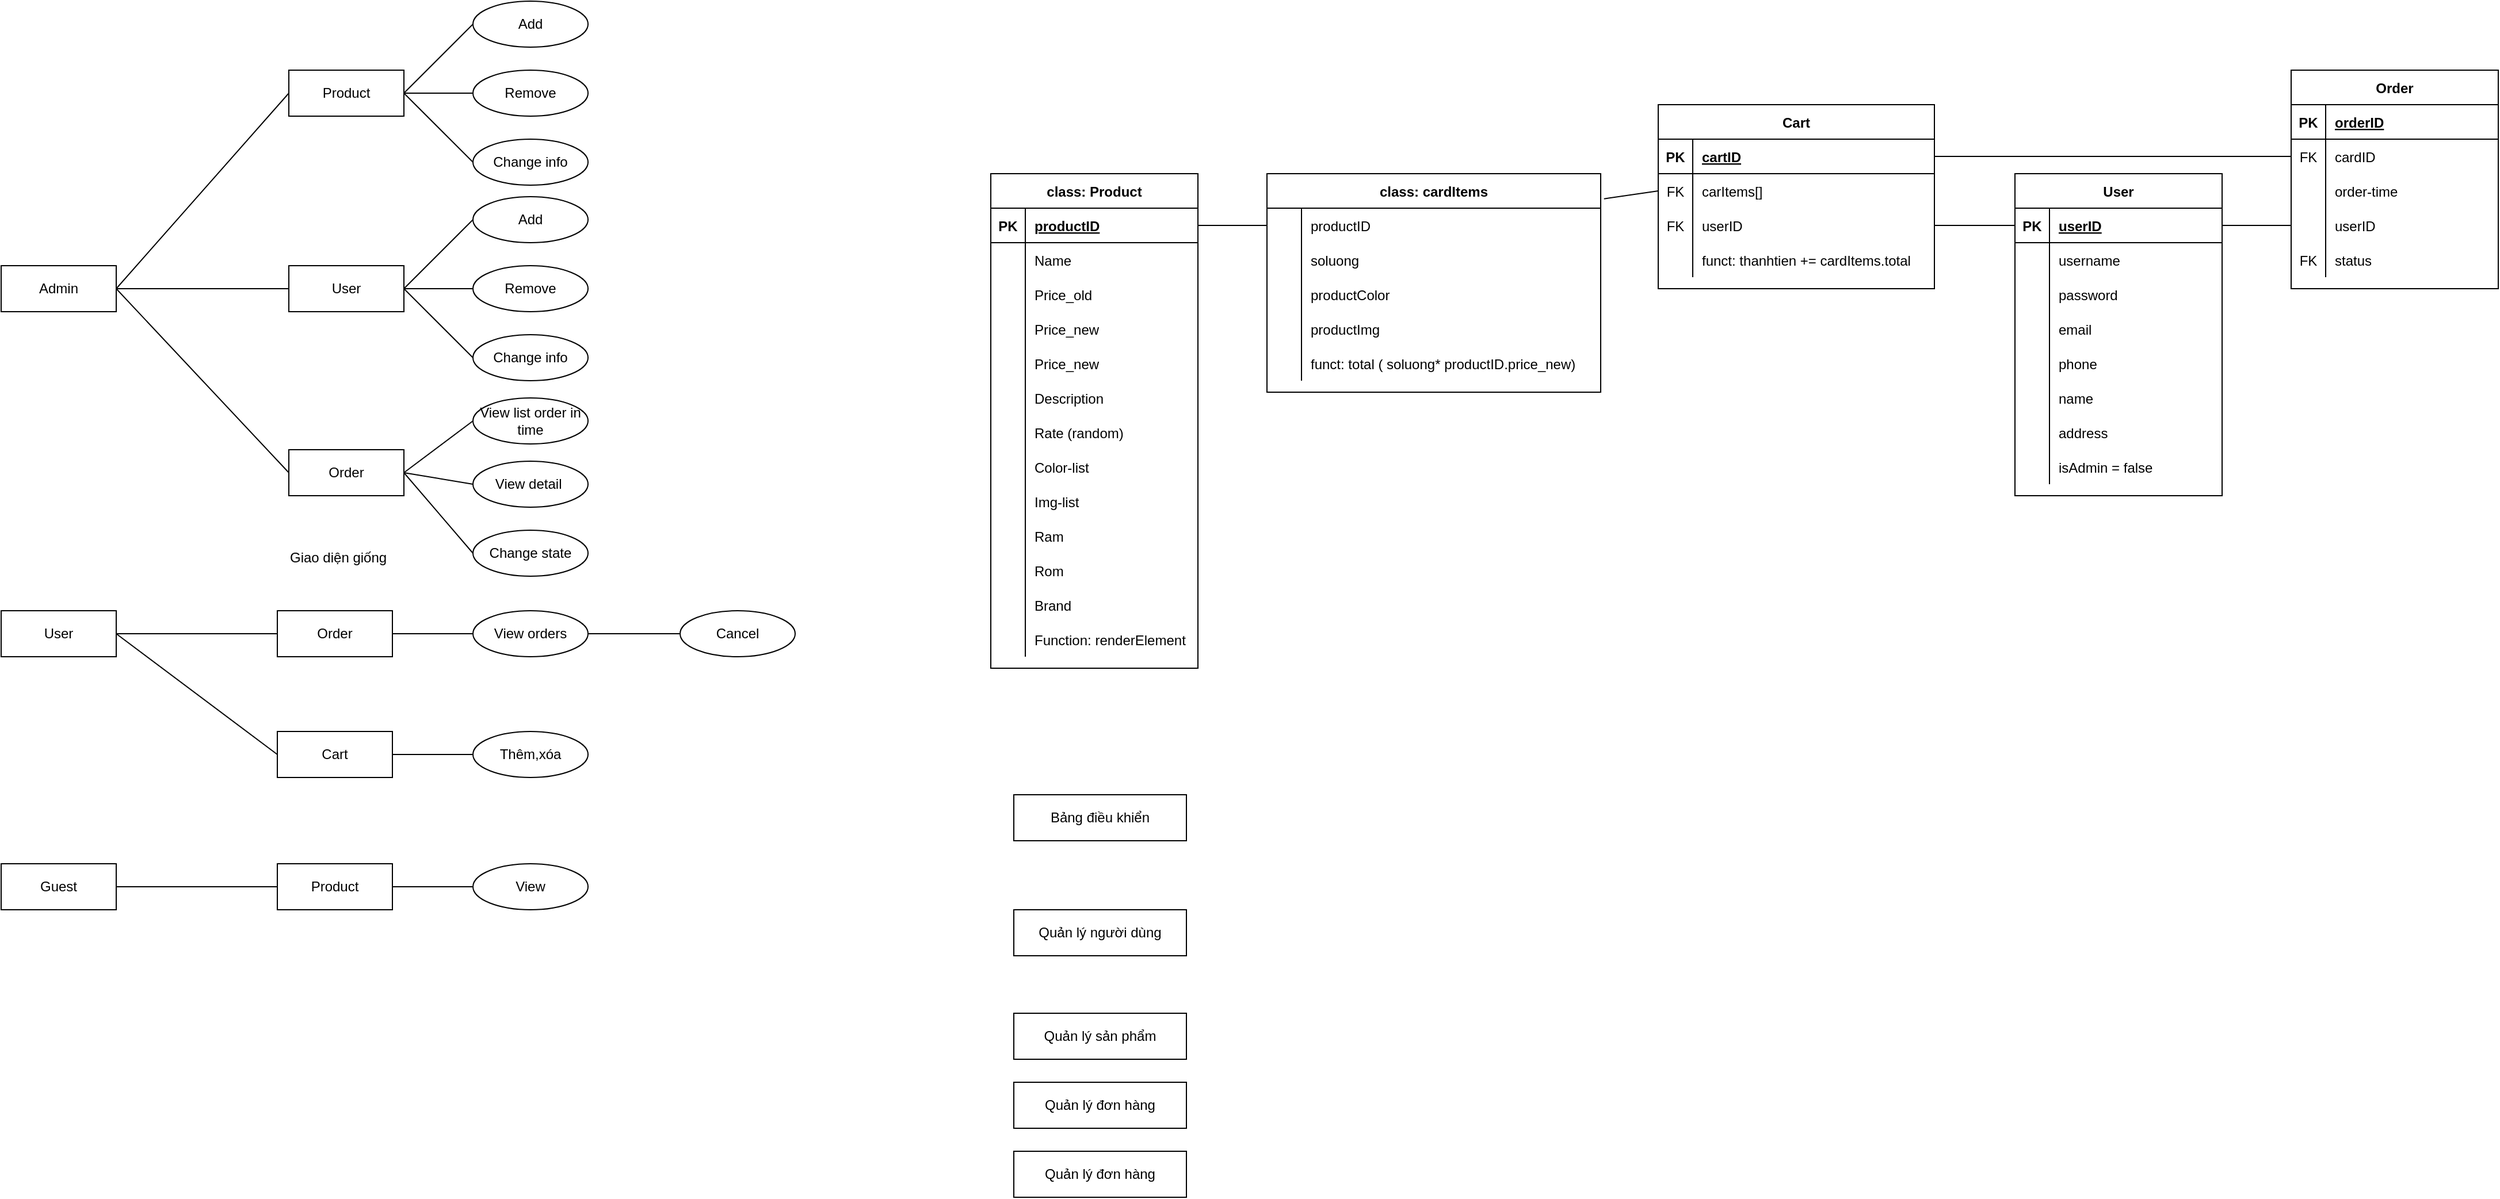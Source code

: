 <mxfile version="15.5.8" type="github">
  <diagram id="n1kUgxTIlJQ_8telvyq_" name="Page-1">
    <mxGraphModel dx="2875" dy="1813" grid="1" gridSize="10" guides="1" tooltips="1" connect="1" arrows="1" fold="1" page="1" pageScale="1" pageWidth="827" pageHeight="1169" math="0" shadow="0">
      <root>
        <mxCell id="0" />
        <mxCell id="1" parent="0" />
        <mxCell id="hXMp7VwLe7GArSzoQnPH-9" value="class: Product" style="shape=table;startSize=30;container=1;collapsible=1;childLayout=tableLayout;fixedRows=1;rowLines=0;fontStyle=1;align=center;resizeLast=1;" parent="1" vertex="1">
          <mxGeometry x="-330" y="100" width="180" height="430" as="geometry" />
        </mxCell>
        <mxCell id="hXMp7VwLe7GArSzoQnPH-10" value="" style="shape=partialRectangle;collapsible=0;dropTarget=0;pointerEvents=0;fillColor=none;top=0;left=0;bottom=1;right=0;points=[[0,0.5],[1,0.5]];portConstraint=eastwest;" parent="hXMp7VwLe7GArSzoQnPH-9" vertex="1">
          <mxGeometry y="30" width="180" height="30" as="geometry" />
        </mxCell>
        <mxCell id="hXMp7VwLe7GArSzoQnPH-11" value="PK" style="shape=partialRectangle;connectable=0;fillColor=none;top=0;left=0;bottom=0;right=0;fontStyle=1;overflow=hidden;" parent="hXMp7VwLe7GArSzoQnPH-10" vertex="1">
          <mxGeometry width="30" height="30" as="geometry">
            <mxRectangle width="30" height="30" as="alternateBounds" />
          </mxGeometry>
        </mxCell>
        <mxCell id="hXMp7VwLe7GArSzoQnPH-12" value="productID" style="shape=partialRectangle;connectable=0;fillColor=none;top=0;left=0;bottom=0;right=0;align=left;spacingLeft=6;fontStyle=5;overflow=hidden;" parent="hXMp7VwLe7GArSzoQnPH-10" vertex="1">
          <mxGeometry x="30" width="150" height="30" as="geometry">
            <mxRectangle width="150" height="30" as="alternateBounds" />
          </mxGeometry>
        </mxCell>
        <mxCell id="hXMp7VwLe7GArSzoQnPH-13" value="" style="shape=partialRectangle;collapsible=0;dropTarget=0;pointerEvents=0;fillColor=none;top=0;left=0;bottom=0;right=0;points=[[0,0.5],[1,0.5]];portConstraint=eastwest;" parent="hXMp7VwLe7GArSzoQnPH-9" vertex="1">
          <mxGeometry y="60" width="180" height="30" as="geometry" />
        </mxCell>
        <mxCell id="hXMp7VwLe7GArSzoQnPH-14" value="" style="shape=partialRectangle;connectable=0;fillColor=none;top=0;left=0;bottom=0;right=0;editable=1;overflow=hidden;" parent="hXMp7VwLe7GArSzoQnPH-13" vertex="1">
          <mxGeometry width="30" height="30" as="geometry">
            <mxRectangle width="30" height="30" as="alternateBounds" />
          </mxGeometry>
        </mxCell>
        <mxCell id="hXMp7VwLe7GArSzoQnPH-15" value="Name" style="shape=partialRectangle;connectable=0;fillColor=none;top=0;left=0;bottom=0;right=0;align=left;spacingLeft=6;overflow=hidden;" parent="hXMp7VwLe7GArSzoQnPH-13" vertex="1">
          <mxGeometry x="30" width="150" height="30" as="geometry">
            <mxRectangle width="150" height="30" as="alternateBounds" />
          </mxGeometry>
        </mxCell>
        <mxCell id="hXMp7VwLe7GArSzoQnPH-16" value="" style="shape=partialRectangle;collapsible=0;dropTarget=0;pointerEvents=0;fillColor=none;top=0;left=0;bottom=0;right=0;points=[[0,0.5],[1,0.5]];portConstraint=eastwest;" parent="hXMp7VwLe7GArSzoQnPH-9" vertex="1">
          <mxGeometry y="90" width="180" height="30" as="geometry" />
        </mxCell>
        <mxCell id="hXMp7VwLe7GArSzoQnPH-17" value="" style="shape=partialRectangle;connectable=0;fillColor=none;top=0;left=0;bottom=0;right=0;editable=1;overflow=hidden;" parent="hXMp7VwLe7GArSzoQnPH-16" vertex="1">
          <mxGeometry width="30" height="30" as="geometry">
            <mxRectangle width="30" height="30" as="alternateBounds" />
          </mxGeometry>
        </mxCell>
        <mxCell id="hXMp7VwLe7GArSzoQnPH-18" value="Price_old" style="shape=partialRectangle;connectable=0;fillColor=none;top=0;left=0;bottom=0;right=0;align=left;spacingLeft=6;overflow=hidden;" parent="hXMp7VwLe7GArSzoQnPH-16" vertex="1">
          <mxGeometry x="30" width="150" height="30" as="geometry">
            <mxRectangle width="150" height="30" as="alternateBounds" />
          </mxGeometry>
        </mxCell>
        <mxCell id="BIBtov6t-iBjJoRV8F8Q-4" value="" style="shape=partialRectangle;collapsible=0;dropTarget=0;pointerEvents=0;fillColor=none;top=0;left=0;bottom=0;right=0;points=[[0,0.5],[1,0.5]];portConstraint=eastwest;" parent="hXMp7VwLe7GArSzoQnPH-9" vertex="1">
          <mxGeometry y="120" width="180" height="30" as="geometry" />
        </mxCell>
        <mxCell id="BIBtov6t-iBjJoRV8F8Q-5" value="" style="shape=partialRectangle;connectable=0;fillColor=none;top=0;left=0;bottom=0;right=0;editable=1;overflow=hidden;" parent="BIBtov6t-iBjJoRV8F8Q-4" vertex="1">
          <mxGeometry width="30" height="30" as="geometry">
            <mxRectangle width="30" height="30" as="alternateBounds" />
          </mxGeometry>
        </mxCell>
        <mxCell id="BIBtov6t-iBjJoRV8F8Q-6" value="Price_new" style="shape=partialRectangle;connectable=0;fillColor=none;top=0;left=0;bottom=0;right=0;align=left;spacingLeft=6;overflow=hidden;" parent="BIBtov6t-iBjJoRV8F8Q-4" vertex="1">
          <mxGeometry x="30" width="150" height="30" as="geometry">
            <mxRectangle width="150" height="30" as="alternateBounds" />
          </mxGeometry>
        </mxCell>
        <mxCell id="hXMp7VwLe7GArSzoQnPH-19" value="" style="shape=partialRectangle;collapsible=0;dropTarget=0;pointerEvents=0;fillColor=none;top=0;left=0;bottom=0;right=0;points=[[0,0.5],[1,0.5]];portConstraint=eastwest;" parent="hXMp7VwLe7GArSzoQnPH-9" vertex="1">
          <mxGeometry y="150" width="180" height="30" as="geometry" />
        </mxCell>
        <mxCell id="hXMp7VwLe7GArSzoQnPH-20" value="" style="shape=partialRectangle;connectable=0;fillColor=none;top=0;left=0;bottom=0;right=0;editable=1;overflow=hidden;" parent="hXMp7VwLe7GArSzoQnPH-19" vertex="1">
          <mxGeometry width="30" height="30" as="geometry">
            <mxRectangle width="30" height="30" as="alternateBounds" />
          </mxGeometry>
        </mxCell>
        <mxCell id="hXMp7VwLe7GArSzoQnPH-21" value="Price_new" style="shape=partialRectangle;connectable=0;fillColor=none;top=0;left=0;bottom=0;right=0;align=left;spacingLeft=6;overflow=hidden;" parent="hXMp7VwLe7GArSzoQnPH-19" vertex="1">
          <mxGeometry x="30" width="150" height="30" as="geometry">
            <mxRectangle width="150" height="30" as="alternateBounds" />
          </mxGeometry>
        </mxCell>
        <mxCell id="hXMp7VwLe7GArSzoQnPH-22" value="" style="shape=partialRectangle;collapsible=0;dropTarget=0;pointerEvents=0;fillColor=none;top=0;left=0;bottom=0;right=0;points=[[0,0.5],[1,0.5]];portConstraint=eastwest;" parent="hXMp7VwLe7GArSzoQnPH-9" vertex="1">
          <mxGeometry y="180" width="180" height="30" as="geometry" />
        </mxCell>
        <mxCell id="hXMp7VwLe7GArSzoQnPH-23" value="" style="shape=partialRectangle;connectable=0;fillColor=none;top=0;left=0;bottom=0;right=0;editable=1;overflow=hidden;" parent="hXMp7VwLe7GArSzoQnPH-22" vertex="1">
          <mxGeometry width="30" height="30" as="geometry">
            <mxRectangle width="30" height="30" as="alternateBounds" />
          </mxGeometry>
        </mxCell>
        <mxCell id="hXMp7VwLe7GArSzoQnPH-24" value="Description" style="shape=partialRectangle;connectable=0;fillColor=none;top=0;left=0;bottom=0;right=0;align=left;spacingLeft=6;overflow=hidden;" parent="hXMp7VwLe7GArSzoQnPH-22" vertex="1">
          <mxGeometry x="30" width="150" height="30" as="geometry">
            <mxRectangle width="150" height="30" as="alternateBounds" />
          </mxGeometry>
        </mxCell>
        <mxCell id="hXMp7VwLe7GArSzoQnPH-25" value="" style="shape=partialRectangle;collapsible=0;dropTarget=0;pointerEvents=0;fillColor=none;top=0;left=0;bottom=0;right=0;points=[[0,0.5],[1,0.5]];portConstraint=eastwest;" parent="hXMp7VwLe7GArSzoQnPH-9" vertex="1">
          <mxGeometry y="210" width="180" height="30" as="geometry" />
        </mxCell>
        <mxCell id="hXMp7VwLe7GArSzoQnPH-26" value="" style="shape=partialRectangle;connectable=0;fillColor=none;top=0;left=0;bottom=0;right=0;editable=1;overflow=hidden;" parent="hXMp7VwLe7GArSzoQnPH-25" vertex="1">
          <mxGeometry width="30" height="30" as="geometry">
            <mxRectangle width="30" height="30" as="alternateBounds" />
          </mxGeometry>
        </mxCell>
        <mxCell id="hXMp7VwLe7GArSzoQnPH-27" value="Rate (random)" style="shape=partialRectangle;connectable=0;fillColor=none;top=0;left=0;bottom=0;right=0;align=left;spacingLeft=6;overflow=hidden;" parent="hXMp7VwLe7GArSzoQnPH-25" vertex="1">
          <mxGeometry x="30" width="150" height="30" as="geometry">
            <mxRectangle width="150" height="30" as="alternateBounds" />
          </mxGeometry>
        </mxCell>
        <mxCell id="hXMp7VwLe7GArSzoQnPH-28" value="" style="shape=partialRectangle;collapsible=0;dropTarget=0;pointerEvents=0;fillColor=none;top=0;left=0;bottom=0;right=0;points=[[0,0.5],[1,0.5]];portConstraint=eastwest;" parent="hXMp7VwLe7GArSzoQnPH-9" vertex="1">
          <mxGeometry y="240" width="180" height="30" as="geometry" />
        </mxCell>
        <mxCell id="hXMp7VwLe7GArSzoQnPH-29" value="" style="shape=partialRectangle;connectable=0;fillColor=none;top=0;left=0;bottom=0;right=0;editable=1;overflow=hidden;" parent="hXMp7VwLe7GArSzoQnPH-28" vertex="1">
          <mxGeometry width="30" height="30" as="geometry">
            <mxRectangle width="30" height="30" as="alternateBounds" />
          </mxGeometry>
        </mxCell>
        <mxCell id="hXMp7VwLe7GArSzoQnPH-30" value="Color-list" style="shape=partialRectangle;connectable=0;fillColor=none;top=0;left=0;bottom=0;right=0;align=left;spacingLeft=6;overflow=hidden;" parent="hXMp7VwLe7GArSzoQnPH-28" vertex="1">
          <mxGeometry x="30" width="150" height="30" as="geometry">
            <mxRectangle width="150" height="30" as="alternateBounds" />
          </mxGeometry>
        </mxCell>
        <mxCell id="hXMp7VwLe7GArSzoQnPH-31" value="" style="shape=partialRectangle;collapsible=0;dropTarget=0;pointerEvents=0;fillColor=none;top=0;left=0;bottom=0;right=0;points=[[0,0.5],[1,0.5]];portConstraint=eastwest;" parent="hXMp7VwLe7GArSzoQnPH-9" vertex="1">
          <mxGeometry y="270" width="180" height="30" as="geometry" />
        </mxCell>
        <mxCell id="hXMp7VwLe7GArSzoQnPH-32" value="" style="shape=partialRectangle;connectable=0;fillColor=none;top=0;left=0;bottom=0;right=0;editable=1;overflow=hidden;" parent="hXMp7VwLe7GArSzoQnPH-31" vertex="1">
          <mxGeometry width="30" height="30" as="geometry">
            <mxRectangle width="30" height="30" as="alternateBounds" />
          </mxGeometry>
        </mxCell>
        <mxCell id="hXMp7VwLe7GArSzoQnPH-33" value="Img-list" style="shape=partialRectangle;connectable=0;fillColor=none;top=0;left=0;bottom=0;right=0;align=left;spacingLeft=6;overflow=hidden;" parent="hXMp7VwLe7GArSzoQnPH-31" vertex="1">
          <mxGeometry x="30" width="150" height="30" as="geometry">
            <mxRectangle width="150" height="30" as="alternateBounds" />
          </mxGeometry>
        </mxCell>
        <mxCell id="hXMp7VwLe7GArSzoQnPH-40" value="" style="shape=partialRectangle;collapsible=0;dropTarget=0;pointerEvents=0;fillColor=none;top=0;left=0;bottom=0;right=0;points=[[0,0.5],[1,0.5]];portConstraint=eastwest;" parent="hXMp7VwLe7GArSzoQnPH-9" vertex="1">
          <mxGeometry y="300" width="180" height="30" as="geometry" />
        </mxCell>
        <mxCell id="hXMp7VwLe7GArSzoQnPH-41" value="" style="shape=partialRectangle;connectable=0;fillColor=none;top=0;left=0;bottom=0;right=0;editable=1;overflow=hidden;" parent="hXMp7VwLe7GArSzoQnPH-40" vertex="1">
          <mxGeometry width="30" height="30" as="geometry">
            <mxRectangle width="30" height="30" as="alternateBounds" />
          </mxGeometry>
        </mxCell>
        <mxCell id="hXMp7VwLe7GArSzoQnPH-42" value="Ram" style="shape=partialRectangle;connectable=0;fillColor=none;top=0;left=0;bottom=0;right=0;align=left;spacingLeft=6;overflow=hidden;" parent="hXMp7VwLe7GArSzoQnPH-40" vertex="1">
          <mxGeometry x="30" width="150" height="30" as="geometry">
            <mxRectangle width="150" height="30" as="alternateBounds" />
          </mxGeometry>
        </mxCell>
        <mxCell id="hXMp7VwLe7GArSzoQnPH-43" value="" style="shape=partialRectangle;collapsible=0;dropTarget=0;pointerEvents=0;fillColor=none;top=0;left=0;bottom=0;right=0;points=[[0,0.5],[1,0.5]];portConstraint=eastwest;" parent="hXMp7VwLe7GArSzoQnPH-9" vertex="1">
          <mxGeometry y="330" width="180" height="30" as="geometry" />
        </mxCell>
        <mxCell id="hXMp7VwLe7GArSzoQnPH-44" value="" style="shape=partialRectangle;connectable=0;fillColor=none;top=0;left=0;bottom=0;right=0;editable=1;overflow=hidden;" parent="hXMp7VwLe7GArSzoQnPH-43" vertex="1">
          <mxGeometry width="30" height="30" as="geometry">
            <mxRectangle width="30" height="30" as="alternateBounds" />
          </mxGeometry>
        </mxCell>
        <mxCell id="hXMp7VwLe7GArSzoQnPH-45" value="Rom" style="shape=partialRectangle;connectable=0;fillColor=none;top=0;left=0;bottom=0;right=0;align=left;spacingLeft=6;overflow=hidden;" parent="hXMp7VwLe7GArSzoQnPH-43" vertex="1">
          <mxGeometry x="30" width="150" height="30" as="geometry">
            <mxRectangle width="150" height="30" as="alternateBounds" />
          </mxGeometry>
        </mxCell>
        <mxCell id="hXMp7VwLe7GArSzoQnPH-46" value="" style="shape=partialRectangle;collapsible=0;dropTarget=0;pointerEvents=0;fillColor=none;top=0;left=0;bottom=0;right=0;points=[[0,0.5],[1,0.5]];portConstraint=eastwest;" parent="hXMp7VwLe7GArSzoQnPH-9" vertex="1">
          <mxGeometry y="360" width="180" height="30" as="geometry" />
        </mxCell>
        <mxCell id="hXMp7VwLe7GArSzoQnPH-47" value="" style="shape=partialRectangle;connectable=0;fillColor=none;top=0;left=0;bottom=0;right=0;editable=1;overflow=hidden;" parent="hXMp7VwLe7GArSzoQnPH-46" vertex="1">
          <mxGeometry width="30" height="30" as="geometry">
            <mxRectangle width="30" height="30" as="alternateBounds" />
          </mxGeometry>
        </mxCell>
        <mxCell id="hXMp7VwLe7GArSzoQnPH-48" value="Brand" style="shape=partialRectangle;connectable=0;fillColor=none;top=0;left=0;bottom=0;right=0;align=left;spacingLeft=6;overflow=hidden;" parent="hXMp7VwLe7GArSzoQnPH-46" vertex="1">
          <mxGeometry x="30" width="150" height="30" as="geometry">
            <mxRectangle width="150" height="30" as="alternateBounds" />
          </mxGeometry>
        </mxCell>
        <mxCell id="BIBtov6t-iBjJoRV8F8Q-1" value="" style="shape=partialRectangle;collapsible=0;dropTarget=0;pointerEvents=0;fillColor=none;top=0;left=0;bottom=0;right=0;points=[[0,0.5],[1,0.5]];portConstraint=eastwest;" parent="hXMp7VwLe7GArSzoQnPH-9" vertex="1">
          <mxGeometry y="390" width="180" height="30" as="geometry" />
        </mxCell>
        <mxCell id="BIBtov6t-iBjJoRV8F8Q-2" value="" style="shape=partialRectangle;connectable=0;fillColor=none;top=0;left=0;bottom=0;right=0;editable=1;overflow=hidden;" parent="BIBtov6t-iBjJoRV8F8Q-1" vertex="1">
          <mxGeometry width="30" height="30" as="geometry">
            <mxRectangle width="30" height="30" as="alternateBounds" />
          </mxGeometry>
        </mxCell>
        <mxCell id="BIBtov6t-iBjJoRV8F8Q-3" value="Function: renderElement" style="shape=partialRectangle;connectable=0;fillColor=none;top=0;left=0;bottom=0;right=0;align=left;spacingLeft=6;overflow=hidden;" parent="BIBtov6t-iBjJoRV8F8Q-1" vertex="1">
          <mxGeometry x="30" width="150" height="30" as="geometry">
            <mxRectangle width="150" height="30" as="alternateBounds" />
          </mxGeometry>
        </mxCell>
        <mxCell id="hXMp7VwLe7GArSzoQnPH-66" value="Cart" style="shape=table;startSize=30;container=1;collapsible=1;childLayout=tableLayout;fixedRows=1;rowLines=0;fontStyle=1;align=center;resizeLast=1;" parent="1" vertex="1">
          <mxGeometry x="250" y="40" width="240" height="160" as="geometry" />
        </mxCell>
        <mxCell id="hXMp7VwLe7GArSzoQnPH-67" value="" style="shape=partialRectangle;collapsible=0;dropTarget=0;pointerEvents=0;fillColor=none;top=0;left=0;bottom=1;right=0;points=[[0,0.5],[1,0.5]];portConstraint=eastwest;" parent="hXMp7VwLe7GArSzoQnPH-66" vertex="1">
          <mxGeometry y="30" width="240" height="30" as="geometry" />
        </mxCell>
        <mxCell id="hXMp7VwLe7GArSzoQnPH-68" value="PK" style="shape=partialRectangle;connectable=0;fillColor=none;top=0;left=0;bottom=0;right=0;fontStyle=1;overflow=hidden;" parent="hXMp7VwLe7GArSzoQnPH-67" vertex="1">
          <mxGeometry width="30" height="30" as="geometry">
            <mxRectangle width="30" height="30" as="alternateBounds" />
          </mxGeometry>
        </mxCell>
        <mxCell id="hXMp7VwLe7GArSzoQnPH-69" value="cartID" style="shape=partialRectangle;connectable=0;fillColor=none;top=0;left=0;bottom=0;right=0;align=left;spacingLeft=6;fontStyle=5;overflow=hidden;" parent="hXMp7VwLe7GArSzoQnPH-67" vertex="1">
          <mxGeometry x="30" width="210" height="30" as="geometry">
            <mxRectangle width="210" height="30" as="alternateBounds" />
          </mxGeometry>
        </mxCell>
        <mxCell id="hXMp7VwLe7GArSzoQnPH-70" value="" style="shape=partialRectangle;collapsible=0;dropTarget=0;pointerEvents=0;fillColor=none;top=0;left=0;bottom=0;right=0;points=[[0,0.5],[1,0.5]];portConstraint=eastwest;" parent="hXMp7VwLe7GArSzoQnPH-66" vertex="1">
          <mxGeometry y="60" width="240" height="30" as="geometry" />
        </mxCell>
        <mxCell id="hXMp7VwLe7GArSzoQnPH-71" value="FK" style="shape=partialRectangle;connectable=0;fillColor=none;top=0;left=0;bottom=0;right=0;editable=1;overflow=hidden;" parent="hXMp7VwLe7GArSzoQnPH-70" vertex="1">
          <mxGeometry width="30" height="30" as="geometry">
            <mxRectangle width="30" height="30" as="alternateBounds" />
          </mxGeometry>
        </mxCell>
        <mxCell id="hXMp7VwLe7GArSzoQnPH-72" value="carItems[]" style="shape=partialRectangle;connectable=0;fillColor=none;top=0;left=0;bottom=0;right=0;align=left;spacingLeft=6;overflow=hidden;" parent="hXMp7VwLe7GArSzoQnPH-70" vertex="1">
          <mxGeometry x="30" width="210" height="30" as="geometry">
            <mxRectangle width="210" height="30" as="alternateBounds" />
          </mxGeometry>
        </mxCell>
        <mxCell id="hXMp7VwLe7GArSzoQnPH-99" value="" style="shape=partialRectangle;collapsible=0;dropTarget=0;pointerEvents=0;fillColor=none;top=0;left=0;bottom=0;right=0;points=[[0,0.5],[1,0.5]];portConstraint=eastwest;" parent="hXMp7VwLe7GArSzoQnPH-66" vertex="1">
          <mxGeometry y="90" width="240" height="30" as="geometry" />
        </mxCell>
        <mxCell id="hXMp7VwLe7GArSzoQnPH-100" value="FK" style="shape=partialRectangle;connectable=0;fillColor=none;top=0;left=0;bottom=0;right=0;editable=1;overflow=hidden;" parent="hXMp7VwLe7GArSzoQnPH-99" vertex="1">
          <mxGeometry width="30" height="30" as="geometry">
            <mxRectangle width="30" height="30" as="alternateBounds" />
          </mxGeometry>
        </mxCell>
        <mxCell id="hXMp7VwLe7GArSzoQnPH-101" value="userID" style="shape=partialRectangle;connectable=0;fillColor=none;top=0;left=0;bottom=0;right=0;align=left;spacingLeft=6;overflow=hidden;" parent="hXMp7VwLe7GArSzoQnPH-99" vertex="1">
          <mxGeometry x="30" width="210" height="30" as="geometry">
            <mxRectangle width="210" height="30" as="alternateBounds" />
          </mxGeometry>
        </mxCell>
        <mxCell id="hXMp7VwLe7GArSzoQnPH-151" value="" style="shape=partialRectangle;collapsible=0;dropTarget=0;pointerEvents=0;fillColor=none;top=0;left=0;bottom=0;right=0;points=[[0,0.5],[1,0.5]];portConstraint=eastwest;" parent="hXMp7VwLe7GArSzoQnPH-66" vertex="1">
          <mxGeometry y="120" width="240" height="30" as="geometry" />
        </mxCell>
        <mxCell id="hXMp7VwLe7GArSzoQnPH-152" value="" style="shape=partialRectangle;connectable=0;fillColor=none;top=0;left=0;bottom=0;right=0;editable=1;overflow=hidden;" parent="hXMp7VwLe7GArSzoQnPH-151" vertex="1">
          <mxGeometry width="30" height="30" as="geometry">
            <mxRectangle width="30" height="30" as="alternateBounds" />
          </mxGeometry>
        </mxCell>
        <mxCell id="hXMp7VwLe7GArSzoQnPH-153" value="funct: thanhtien += cardItems.total" style="shape=partialRectangle;connectable=0;fillColor=none;top=0;left=0;bottom=0;right=0;align=left;spacingLeft=6;overflow=hidden;" parent="hXMp7VwLe7GArSzoQnPH-151" vertex="1">
          <mxGeometry x="30" width="210" height="30" as="geometry">
            <mxRectangle width="210" height="30" as="alternateBounds" />
          </mxGeometry>
        </mxCell>
        <mxCell id="hXMp7VwLe7GArSzoQnPH-86" value="User" style="shape=table;startSize=30;container=1;collapsible=1;childLayout=tableLayout;fixedRows=1;rowLines=0;fontStyle=1;align=center;resizeLast=1;" parent="1" vertex="1">
          <mxGeometry x="560" y="100" width="180" height="280" as="geometry" />
        </mxCell>
        <mxCell id="hXMp7VwLe7GArSzoQnPH-87" value="" style="shape=partialRectangle;collapsible=0;dropTarget=0;pointerEvents=0;fillColor=none;top=0;left=0;bottom=1;right=0;points=[[0,0.5],[1,0.5]];portConstraint=eastwest;" parent="hXMp7VwLe7GArSzoQnPH-86" vertex="1">
          <mxGeometry y="30" width="180" height="30" as="geometry" />
        </mxCell>
        <mxCell id="hXMp7VwLe7GArSzoQnPH-88" value="PK" style="shape=partialRectangle;connectable=0;fillColor=none;top=0;left=0;bottom=0;right=0;fontStyle=1;overflow=hidden;" parent="hXMp7VwLe7GArSzoQnPH-87" vertex="1">
          <mxGeometry width="30" height="30" as="geometry">
            <mxRectangle width="30" height="30" as="alternateBounds" />
          </mxGeometry>
        </mxCell>
        <mxCell id="hXMp7VwLe7GArSzoQnPH-89" value="userID" style="shape=partialRectangle;connectable=0;fillColor=none;top=0;left=0;bottom=0;right=0;align=left;spacingLeft=6;fontStyle=5;overflow=hidden;" parent="hXMp7VwLe7GArSzoQnPH-87" vertex="1">
          <mxGeometry x="30" width="150" height="30" as="geometry">
            <mxRectangle width="150" height="30" as="alternateBounds" />
          </mxGeometry>
        </mxCell>
        <mxCell id="hXMp7VwLe7GArSzoQnPH-90" value="" style="shape=partialRectangle;collapsible=0;dropTarget=0;pointerEvents=0;fillColor=none;top=0;left=0;bottom=0;right=0;points=[[0,0.5],[1,0.5]];portConstraint=eastwest;" parent="hXMp7VwLe7GArSzoQnPH-86" vertex="1">
          <mxGeometry y="60" width="180" height="30" as="geometry" />
        </mxCell>
        <mxCell id="hXMp7VwLe7GArSzoQnPH-91" value="" style="shape=partialRectangle;connectable=0;fillColor=none;top=0;left=0;bottom=0;right=0;editable=1;overflow=hidden;" parent="hXMp7VwLe7GArSzoQnPH-90" vertex="1">
          <mxGeometry width="30" height="30" as="geometry">
            <mxRectangle width="30" height="30" as="alternateBounds" />
          </mxGeometry>
        </mxCell>
        <mxCell id="hXMp7VwLe7GArSzoQnPH-92" value="username" style="shape=partialRectangle;connectable=0;fillColor=none;top=0;left=0;bottom=0;right=0;align=left;spacingLeft=6;overflow=hidden;" parent="hXMp7VwLe7GArSzoQnPH-90" vertex="1">
          <mxGeometry x="30" width="150" height="30" as="geometry">
            <mxRectangle width="150" height="30" as="alternateBounds" />
          </mxGeometry>
        </mxCell>
        <mxCell id="hXMp7VwLe7GArSzoQnPH-93" value="" style="shape=partialRectangle;collapsible=0;dropTarget=0;pointerEvents=0;fillColor=none;top=0;left=0;bottom=0;right=0;points=[[0,0.5],[1,0.5]];portConstraint=eastwest;" parent="hXMp7VwLe7GArSzoQnPH-86" vertex="1">
          <mxGeometry y="90" width="180" height="30" as="geometry" />
        </mxCell>
        <mxCell id="hXMp7VwLe7GArSzoQnPH-94" value="" style="shape=partialRectangle;connectable=0;fillColor=none;top=0;left=0;bottom=0;right=0;editable=1;overflow=hidden;" parent="hXMp7VwLe7GArSzoQnPH-93" vertex="1">
          <mxGeometry width="30" height="30" as="geometry">
            <mxRectangle width="30" height="30" as="alternateBounds" />
          </mxGeometry>
        </mxCell>
        <mxCell id="hXMp7VwLe7GArSzoQnPH-95" value="password" style="shape=partialRectangle;connectable=0;fillColor=none;top=0;left=0;bottom=0;right=0;align=left;spacingLeft=6;overflow=hidden;" parent="hXMp7VwLe7GArSzoQnPH-93" vertex="1">
          <mxGeometry x="30" width="150" height="30" as="geometry">
            <mxRectangle width="150" height="30" as="alternateBounds" />
          </mxGeometry>
        </mxCell>
        <mxCell id="hXMp7VwLe7GArSzoQnPH-96" value="" style="shape=partialRectangle;collapsible=0;dropTarget=0;pointerEvents=0;fillColor=none;top=0;left=0;bottom=0;right=0;points=[[0,0.5],[1,0.5]];portConstraint=eastwest;" parent="hXMp7VwLe7GArSzoQnPH-86" vertex="1">
          <mxGeometry y="120" width="180" height="30" as="geometry" />
        </mxCell>
        <mxCell id="hXMp7VwLe7GArSzoQnPH-97" value="" style="shape=partialRectangle;connectable=0;fillColor=none;top=0;left=0;bottom=0;right=0;editable=1;overflow=hidden;" parent="hXMp7VwLe7GArSzoQnPH-96" vertex="1">
          <mxGeometry width="30" height="30" as="geometry">
            <mxRectangle width="30" height="30" as="alternateBounds" />
          </mxGeometry>
        </mxCell>
        <mxCell id="hXMp7VwLe7GArSzoQnPH-98" value="email" style="shape=partialRectangle;connectable=0;fillColor=none;top=0;left=0;bottom=0;right=0;align=left;spacingLeft=6;overflow=hidden;" parent="hXMp7VwLe7GArSzoQnPH-96" vertex="1">
          <mxGeometry x="30" width="150" height="30" as="geometry">
            <mxRectangle width="150" height="30" as="alternateBounds" />
          </mxGeometry>
        </mxCell>
        <mxCell id="hXMp7VwLe7GArSzoQnPH-102" value="" style="shape=partialRectangle;collapsible=0;dropTarget=0;pointerEvents=0;fillColor=none;top=0;left=0;bottom=0;right=0;points=[[0,0.5],[1,0.5]];portConstraint=eastwest;" parent="hXMp7VwLe7GArSzoQnPH-86" vertex="1">
          <mxGeometry y="150" width="180" height="30" as="geometry" />
        </mxCell>
        <mxCell id="hXMp7VwLe7GArSzoQnPH-103" value="" style="shape=partialRectangle;connectable=0;fillColor=none;top=0;left=0;bottom=0;right=0;editable=1;overflow=hidden;" parent="hXMp7VwLe7GArSzoQnPH-102" vertex="1">
          <mxGeometry width="30" height="30" as="geometry">
            <mxRectangle width="30" height="30" as="alternateBounds" />
          </mxGeometry>
        </mxCell>
        <mxCell id="hXMp7VwLe7GArSzoQnPH-104" value="phone" style="shape=partialRectangle;connectable=0;fillColor=none;top=0;left=0;bottom=0;right=0;align=left;spacingLeft=6;overflow=hidden;" parent="hXMp7VwLe7GArSzoQnPH-102" vertex="1">
          <mxGeometry x="30" width="150" height="30" as="geometry">
            <mxRectangle width="150" height="30" as="alternateBounds" />
          </mxGeometry>
        </mxCell>
        <mxCell id="hXMp7VwLe7GArSzoQnPH-105" value="" style="shape=partialRectangle;collapsible=0;dropTarget=0;pointerEvents=0;fillColor=none;top=0;left=0;bottom=0;right=0;points=[[0,0.5],[1,0.5]];portConstraint=eastwest;" parent="hXMp7VwLe7GArSzoQnPH-86" vertex="1">
          <mxGeometry y="180" width="180" height="30" as="geometry" />
        </mxCell>
        <mxCell id="hXMp7VwLe7GArSzoQnPH-106" value="" style="shape=partialRectangle;connectable=0;fillColor=none;top=0;left=0;bottom=0;right=0;editable=1;overflow=hidden;" parent="hXMp7VwLe7GArSzoQnPH-105" vertex="1">
          <mxGeometry width="30" height="30" as="geometry">
            <mxRectangle width="30" height="30" as="alternateBounds" />
          </mxGeometry>
        </mxCell>
        <mxCell id="hXMp7VwLe7GArSzoQnPH-107" value="name" style="shape=partialRectangle;connectable=0;fillColor=none;top=0;left=0;bottom=0;right=0;align=left;spacingLeft=6;overflow=hidden;" parent="hXMp7VwLe7GArSzoQnPH-105" vertex="1">
          <mxGeometry x="30" width="150" height="30" as="geometry">
            <mxRectangle width="150" height="30" as="alternateBounds" />
          </mxGeometry>
        </mxCell>
        <mxCell id="hXMp7VwLe7GArSzoQnPH-108" value="" style="shape=partialRectangle;collapsible=0;dropTarget=0;pointerEvents=0;fillColor=none;top=0;left=0;bottom=0;right=0;points=[[0,0.5],[1,0.5]];portConstraint=eastwest;" parent="hXMp7VwLe7GArSzoQnPH-86" vertex="1">
          <mxGeometry y="210" width="180" height="30" as="geometry" />
        </mxCell>
        <mxCell id="hXMp7VwLe7GArSzoQnPH-109" value="" style="shape=partialRectangle;connectable=0;fillColor=none;top=0;left=0;bottom=0;right=0;editable=1;overflow=hidden;" parent="hXMp7VwLe7GArSzoQnPH-108" vertex="1">
          <mxGeometry width="30" height="30" as="geometry">
            <mxRectangle width="30" height="30" as="alternateBounds" />
          </mxGeometry>
        </mxCell>
        <mxCell id="hXMp7VwLe7GArSzoQnPH-110" value="address" style="shape=partialRectangle;connectable=0;fillColor=none;top=0;left=0;bottom=0;right=0;align=left;spacingLeft=6;overflow=hidden;" parent="hXMp7VwLe7GArSzoQnPH-108" vertex="1">
          <mxGeometry x="30" width="150" height="30" as="geometry">
            <mxRectangle width="150" height="30" as="alternateBounds" />
          </mxGeometry>
        </mxCell>
        <mxCell id="m_7dIzH-qz7hP8VYt-Bb-14" value="" style="shape=partialRectangle;collapsible=0;dropTarget=0;pointerEvents=0;fillColor=none;top=0;left=0;bottom=0;right=0;points=[[0,0.5],[1,0.5]];portConstraint=eastwest;" vertex="1" parent="hXMp7VwLe7GArSzoQnPH-86">
          <mxGeometry y="240" width="180" height="30" as="geometry" />
        </mxCell>
        <mxCell id="m_7dIzH-qz7hP8VYt-Bb-15" value="" style="shape=partialRectangle;connectable=0;fillColor=none;top=0;left=0;bottom=0;right=0;editable=1;overflow=hidden;" vertex="1" parent="m_7dIzH-qz7hP8VYt-Bb-14">
          <mxGeometry width="30" height="30" as="geometry">
            <mxRectangle width="30" height="30" as="alternateBounds" />
          </mxGeometry>
        </mxCell>
        <mxCell id="m_7dIzH-qz7hP8VYt-Bb-16" value="isAdmin = false" style="shape=partialRectangle;connectable=0;fillColor=none;top=0;left=0;bottom=0;right=0;align=left;spacingLeft=6;overflow=hidden;" vertex="1" parent="m_7dIzH-qz7hP8VYt-Bb-14">
          <mxGeometry x="30" width="150" height="30" as="geometry">
            <mxRectangle width="150" height="30" as="alternateBounds" />
          </mxGeometry>
        </mxCell>
        <mxCell id="hXMp7VwLe7GArSzoQnPH-111" value="" style="endArrow=none;html=1;rounded=0;entryX=0;entryY=0.5;entryDx=0;entryDy=0;exitX=1;exitY=0.5;exitDx=0;exitDy=0;exitPerimeter=0;" parent="1" source="hXMp7VwLe7GArSzoQnPH-99" target="hXMp7VwLe7GArSzoQnPH-87" edge="1">
          <mxGeometry relative="1" as="geometry">
            <mxPoint x="500" y="185" as="sourcePoint" />
            <mxPoint x="590" y="225" as="targetPoint" />
          </mxGeometry>
        </mxCell>
        <mxCell id="hXMp7VwLe7GArSzoQnPH-112" value="Order" style="shape=table;startSize=30;container=1;collapsible=1;childLayout=tableLayout;fixedRows=1;rowLines=0;fontStyle=1;align=center;resizeLast=1;" parent="1" vertex="1">
          <mxGeometry x="800" y="10" width="180" height="190" as="geometry" />
        </mxCell>
        <mxCell id="hXMp7VwLe7GArSzoQnPH-113" value="" style="shape=partialRectangle;collapsible=0;dropTarget=0;pointerEvents=0;fillColor=none;top=0;left=0;bottom=1;right=0;points=[[0,0.5],[1,0.5]];portConstraint=eastwest;" parent="hXMp7VwLe7GArSzoQnPH-112" vertex="1">
          <mxGeometry y="30" width="180" height="30" as="geometry" />
        </mxCell>
        <mxCell id="hXMp7VwLe7GArSzoQnPH-114" value="PK" style="shape=partialRectangle;connectable=0;fillColor=none;top=0;left=0;bottom=0;right=0;fontStyle=1;overflow=hidden;" parent="hXMp7VwLe7GArSzoQnPH-113" vertex="1">
          <mxGeometry width="30" height="30" as="geometry">
            <mxRectangle width="30" height="30" as="alternateBounds" />
          </mxGeometry>
        </mxCell>
        <mxCell id="hXMp7VwLe7GArSzoQnPH-115" value="orderID" style="shape=partialRectangle;connectable=0;fillColor=none;top=0;left=0;bottom=0;right=0;align=left;spacingLeft=6;fontStyle=5;overflow=hidden;" parent="hXMp7VwLe7GArSzoQnPH-113" vertex="1">
          <mxGeometry x="30" width="150" height="30" as="geometry">
            <mxRectangle width="150" height="30" as="alternateBounds" />
          </mxGeometry>
        </mxCell>
        <mxCell id="hXMp7VwLe7GArSzoQnPH-116" value="" style="shape=partialRectangle;collapsible=0;dropTarget=0;pointerEvents=0;fillColor=none;top=0;left=0;bottom=0;right=0;points=[[0,0.5],[1,0.5]];portConstraint=eastwest;" parent="hXMp7VwLe7GArSzoQnPH-112" vertex="1">
          <mxGeometry y="60" width="180" height="30" as="geometry" />
        </mxCell>
        <mxCell id="hXMp7VwLe7GArSzoQnPH-117" value="FK" style="shape=partialRectangle;connectable=0;fillColor=none;top=0;left=0;bottom=0;right=0;editable=1;overflow=hidden;" parent="hXMp7VwLe7GArSzoQnPH-116" vertex="1">
          <mxGeometry width="30" height="30" as="geometry">
            <mxRectangle width="30" height="30" as="alternateBounds" />
          </mxGeometry>
        </mxCell>
        <mxCell id="hXMp7VwLe7GArSzoQnPH-118" value="cardID" style="shape=partialRectangle;connectable=0;fillColor=none;top=0;left=0;bottom=0;right=0;align=left;spacingLeft=6;overflow=hidden;" parent="hXMp7VwLe7GArSzoQnPH-116" vertex="1">
          <mxGeometry x="30" width="150" height="30" as="geometry">
            <mxRectangle width="150" height="30" as="alternateBounds" />
          </mxGeometry>
        </mxCell>
        <mxCell id="m_7dIzH-qz7hP8VYt-Bb-1" value="" style="shape=partialRectangle;collapsible=0;dropTarget=0;pointerEvents=0;fillColor=none;top=0;left=0;bottom=0;right=0;points=[[0,0.5],[1,0.5]];portConstraint=eastwest;" vertex="1" parent="hXMp7VwLe7GArSzoQnPH-112">
          <mxGeometry y="90" width="180" height="30" as="geometry" />
        </mxCell>
        <mxCell id="m_7dIzH-qz7hP8VYt-Bb-2" value="" style="shape=partialRectangle;connectable=0;fillColor=none;top=0;left=0;bottom=0;right=0;editable=1;overflow=hidden;" vertex="1" parent="m_7dIzH-qz7hP8VYt-Bb-1">
          <mxGeometry width="30" height="30" as="geometry">
            <mxRectangle width="30" height="30" as="alternateBounds" />
          </mxGeometry>
        </mxCell>
        <mxCell id="m_7dIzH-qz7hP8VYt-Bb-3" value="order-time" style="shape=partialRectangle;connectable=0;fillColor=none;top=0;left=0;bottom=0;right=0;align=left;spacingLeft=6;overflow=hidden;" vertex="1" parent="m_7dIzH-qz7hP8VYt-Bb-1">
          <mxGeometry x="30" width="150" height="30" as="geometry">
            <mxRectangle width="150" height="30" as="alternateBounds" />
          </mxGeometry>
        </mxCell>
        <mxCell id="hXMp7VwLe7GArSzoQnPH-119" value="" style="shape=partialRectangle;collapsible=0;dropTarget=0;pointerEvents=0;fillColor=none;top=0;left=0;bottom=0;right=0;points=[[0,0.5],[1,0.5]];portConstraint=eastwest;" parent="hXMp7VwLe7GArSzoQnPH-112" vertex="1">
          <mxGeometry y="120" width="180" height="30" as="geometry" />
        </mxCell>
        <mxCell id="hXMp7VwLe7GArSzoQnPH-120" value="" style="shape=partialRectangle;connectable=0;fillColor=none;top=0;left=0;bottom=0;right=0;editable=1;overflow=hidden;" parent="hXMp7VwLe7GArSzoQnPH-119" vertex="1">
          <mxGeometry width="30" height="30" as="geometry">
            <mxRectangle width="30" height="30" as="alternateBounds" />
          </mxGeometry>
        </mxCell>
        <mxCell id="hXMp7VwLe7GArSzoQnPH-121" value="userID" style="shape=partialRectangle;connectable=0;fillColor=none;top=0;left=0;bottom=0;right=0;align=left;spacingLeft=6;overflow=hidden;" parent="hXMp7VwLe7GArSzoQnPH-119" vertex="1">
          <mxGeometry x="30" width="150" height="30" as="geometry">
            <mxRectangle width="150" height="30" as="alternateBounds" />
          </mxGeometry>
        </mxCell>
        <mxCell id="m_7dIzH-qz7hP8VYt-Bb-17" value="" style="shape=partialRectangle;collapsible=0;dropTarget=0;pointerEvents=0;fillColor=none;top=0;left=0;bottom=0;right=0;points=[[0,0.5],[1,0.5]];portConstraint=eastwest;" vertex="1" parent="hXMp7VwLe7GArSzoQnPH-112">
          <mxGeometry y="150" width="180" height="30" as="geometry" />
        </mxCell>
        <mxCell id="m_7dIzH-qz7hP8VYt-Bb-18" value="FK" style="shape=partialRectangle;connectable=0;fillColor=none;top=0;left=0;bottom=0;right=0;editable=1;overflow=hidden;" vertex="1" parent="m_7dIzH-qz7hP8VYt-Bb-17">
          <mxGeometry width="30" height="30" as="geometry">
            <mxRectangle width="30" height="30" as="alternateBounds" />
          </mxGeometry>
        </mxCell>
        <mxCell id="m_7dIzH-qz7hP8VYt-Bb-19" value="status" style="shape=partialRectangle;connectable=0;fillColor=none;top=0;left=0;bottom=0;right=0;align=left;spacingLeft=6;overflow=hidden;" vertex="1" parent="m_7dIzH-qz7hP8VYt-Bb-17">
          <mxGeometry x="30" width="150" height="30" as="geometry">
            <mxRectangle width="150" height="30" as="alternateBounds" />
          </mxGeometry>
        </mxCell>
        <mxCell id="hXMp7VwLe7GArSzoQnPH-129" value="" style="endArrow=none;html=1;rounded=0;exitX=1;exitY=0.5;exitDx=0;exitDy=0;entryX=0;entryY=0.5;entryDx=0;entryDy=0;" parent="1" source="hXMp7VwLe7GArSzoQnPH-67" target="hXMp7VwLe7GArSzoQnPH-116" edge="1">
          <mxGeometry relative="1" as="geometry">
            <mxPoint x="410" y="280" as="sourcePoint" />
            <mxPoint x="570" y="280" as="targetPoint" />
          </mxGeometry>
        </mxCell>
        <mxCell id="hXMp7VwLe7GArSzoQnPH-130" value="class: cardItems" style="shape=table;startSize=30;container=1;collapsible=1;childLayout=tableLayout;fixedRows=1;rowLines=0;fontStyle=1;align=center;resizeLast=1;" parent="1" vertex="1">
          <mxGeometry x="-90" y="100" width="290" height="190" as="geometry" />
        </mxCell>
        <mxCell id="BIBtov6t-iBjJoRV8F8Q-7" value="" style="shape=partialRectangle;collapsible=0;dropTarget=0;pointerEvents=0;fillColor=none;top=0;left=0;bottom=0;right=0;points=[[0,0.5],[1,0.5]];portConstraint=eastwest;" parent="hXMp7VwLe7GArSzoQnPH-130" vertex="1">
          <mxGeometry y="30" width="290" height="30" as="geometry" />
        </mxCell>
        <mxCell id="BIBtov6t-iBjJoRV8F8Q-8" value="" style="shape=partialRectangle;connectable=0;fillColor=none;top=0;left=0;bottom=0;right=0;editable=1;overflow=hidden;" parent="BIBtov6t-iBjJoRV8F8Q-7" vertex="1">
          <mxGeometry width="30" height="30" as="geometry">
            <mxRectangle width="30" height="30" as="alternateBounds" />
          </mxGeometry>
        </mxCell>
        <mxCell id="BIBtov6t-iBjJoRV8F8Q-9" value="productID" style="shape=partialRectangle;connectable=0;fillColor=none;top=0;left=0;bottom=0;right=0;align=left;spacingLeft=6;overflow=hidden;" parent="BIBtov6t-iBjJoRV8F8Q-7" vertex="1">
          <mxGeometry x="30" width="260" height="30" as="geometry">
            <mxRectangle width="260" height="30" as="alternateBounds" />
          </mxGeometry>
        </mxCell>
        <mxCell id="hXMp7VwLe7GArSzoQnPH-137" value="" style="shape=partialRectangle;collapsible=0;dropTarget=0;pointerEvents=0;fillColor=none;top=0;left=0;bottom=0;right=0;points=[[0,0.5],[1,0.5]];portConstraint=eastwest;" parent="hXMp7VwLe7GArSzoQnPH-130" vertex="1">
          <mxGeometry y="60" width="290" height="30" as="geometry" />
        </mxCell>
        <mxCell id="hXMp7VwLe7GArSzoQnPH-138" value="" style="shape=partialRectangle;connectable=0;fillColor=none;top=0;left=0;bottom=0;right=0;editable=1;overflow=hidden;" parent="hXMp7VwLe7GArSzoQnPH-137" vertex="1">
          <mxGeometry width="30" height="30" as="geometry">
            <mxRectangle width="30" height="30" as="alternateBounds" />
          </mxGeometry>
        </mxCell>
        <mxCell id="hXMp7VwLe7GArSzoQnPH-139" value="soluong" style="shape=partialRectangle;connectable=0;fillColor=none;top=0;left=0;bottom=0;right=0;align=left;spacingLeft=6;overflow=hidden;" parent="hXMp7VwLe7GArSzoQnPH-137" vertex="1">
          <mxGeometry x="30" width="260" height="30" as="geometry">
            <mxRectangle width="260" height="30" as="alternateBounds" />
          </mxGeometry>
        </mxCell>
        <mxCell id="hXMp7VwLe7GArSzoQnPH-140" value="" style="shape=partialRectangle;collapsible=0;dropTarget=0;pointerEvents=0;fillColor=none;top=0;left=0;bottom=0;right=0;points=[[0,0.5],[1,0.5]];portConstraint=eastwest;" parent="hXMp7VwLe7GArSzoQnPH-130" vertex="1">
          <mxGeometry y="90" width="290" height="30" as="geometry" />
        </mxCell>
        <mxCell id="hXMp7VwLe7GArSzoQnPH-141" value="" style="shape=partialRectangle;connectable=0;fillColor=none;top=0;left=0;bottom=0;right=0;editable=1;overflow=hidden;" parent="hXMp7VwLe7GArSzoQnPH-140" vertex="1">
          <mxGeometry width="30" height="30" as="geometry">
            <mxRectangle width="30" height="30" as="alternateBounds" />
          </mxGeometry>
        </mxCell>
        <mxCell id="hXMp7VwLe7GArSzoQnPH-142" value="productColor" style="shape=partialRectangle;connectable=0;fillColor=none;top=0;left=0;bottom=0;right=0;align=left;spacingLeft=6;overflow=hidden;" parent="hXMp7VwLe7GArSzoQnPH-140" vertex="1">
          <mxGeometry x="30" width="260" height="30" as="geometry">
            <mxRectangle width="260" height="30" as="alternateBounds" />
          </mxGeometry>
        </mxCell>
        <mxCell id="m_7dIzH-qz7hP8VYt-Bb-83" value="" style="shape=partialRectangle;collapsible=0;dropTarget=0;pointerEvents=0;fillColor=none;top=0;left=0;bottom=0;right=0;points=[[0,0.5],[1,0.5]];portConstraint=eastwest;" vertex="1" parent="hXMp7VwLe7GArSzoQnPH-130">
          <mxGeometry y="120" width="290" height="30" as="geometry" />
        </mxCell>
        <mxCell id="m_7dIzH-qz7hP8VYt-Bb-84" value="" style="shape=partialRectangle;connectable=0;fillColor=none;top=0;left=0;bottom=0;right=0;editable=1;overflow=hidden;" vertex="1" parent="m_7dIzH-qz7hP8VYt-Bb-83">
          <mxGeometry width="30" height="30" as="geometry">
            <mxRectangle width="30" height="30" as="alternateBounds" />
          </mxGeometry>
        </mxCell>
        <mxCell id="m_7dIzH-qz7hP8VYt-Bb-85" value="productImg" style="shape=partialRectangle;connectable=0;fillColor=none;top=0;left=0;bottom=0;right=0;align=left;spacingLeft=6;overflow=hidden;" vertex="1" parent="m_7dIzH-qz7hP8VYt-Bb-83">
          <mxGeometry x="30" width="260" height="30" as="geometry">
            <mxRectangle width="260" height="30" as="alternateBounds" />
          </mxGeometry>
        </mxCell>
        <mxCell id="hXMp7VwLe7GArSzoQnPH-148" value="" style="shape=partialRectangle;collapsible=0;dropTarget=0;pointerEvents=0;fillColor=none;top=0;left=0;bottom=0;right=0;points=[[0,0.5],[1,0.5]];portConstraint=eastwest;" parent="hXMp7VwLe7GArSzoQnPH-130" vertex="1">
          <mxGeometry y="150" width="290" height="30" as="geometry" />
        </mxCell>
        <mxCell id="hXMp7VwLe7GArSzoQnPH-149" value="" style="shape=partialRectangle;connectable=0;fillColor=none;top=0;left=0;bottom=0;right=0;editable=1;overflow=hidden;" parent="hXMp7VwLe7GArSzoQnPH-148" vertex="1">
          <mxGeometry width="30" height="30" as="geometry">
            <mxRectangle width="30" height="30" as="alternateBounds" />
          </mxGeometry>
        </mxCell>
        <mxCell id="hXMp7VwLe7GArSzoQnPH-150" value="funct: total ( soluong* productID.price_new)" style="shape=partialRectangle;connectable=0;fillColor=none;top=0;left=0;bottom=0;right=0;align=left;spacingLeft=6;overflow=hidden;" parent="hXMp7VwLe7GArSzoQnPH-148" vertex="1">
          <mxGeometry x="30" width="260" height="30" as="geometry">
            <mxRectangle width="260" height="30" as="alternateBounds" />
          </mxGeometry>
        </mxCell>
        <mxCell id="hXMp7VwLe7GArSzoQnPH-146" value="" style="endArrow=none;html=1;rounded=0;exitX=1;exitY=0.5;exitDx=0;exitDy=0;entryX=0;entryY=0.5;entryDx=0;entryDy=0;" parent="1" source="hXMp7VwLe7GArSzoQnPH-10" edge="1">
          <mxGeometry relative="1" as="geometry">
            <mxPoint x="170" y="280" as="sourcePoint" />
            <mxPoint x="-90" y="145" as="targetPoint" />
          </mxGeometry>
        </mxCell>
        <mxCell id="hXMp7VwLe7GArSzoQnPH-147" value="" style="endArrow=none;html=1;rounded=0;exitX=1.01;exitY=0.115;exitDx=0;exitDy=0;exitPerimeter=0;entryX=0;entryY=0.5;entryDx=0;entryDy=0;" parent="1" source="hXMp7VwLe7GArSzoQnPH-130" target="hXMp7VwLe7GArSzoQnPH-70" edge="1">
          <mxGeometry relative="1" as="geometry">
            <mxPoint x="60" y="280" as="sourcePoint" />
            <mxPoint x="220" y="280" as="targetPoint" />
          </mxGeometry>
        </mxCell>
        <mxCell id="m_7dIzH-qz7hP8VYt-Bb-4" value="Bảng điều khiển" style="rounded=0;whiteSpace=wrap;html=1;" vertex="1" parent="1">
          <mxGeometry x="-310" y="640" width="150" height="40" as="geometry" />
        </mxCell>
        <mxCell id="m_7dIzH-qz7hP8VYt-Bb-5" value="Quản lý người dùng" style="rounded=0;whiteSpace=wrap;html=1;" vertex="1" parent="1">
          <mxGeometry x="-310" y="740" width="150" height="40" as="geometry" />
        </mxCell>
        <mxCell id="m_7dIzH-qz7hP8VYt-Bb-6" value="Quản lý sản phẩm" style="rounded=0;whiteSpace=wrap;html=1;" vertex="1" parent="1">
          <mxGeometry x="-310" y="830" width="150" height="40" as="geometry" />
        </mxCell>
        <mxCell id="m_7dIzH-qz7hP8VYt-Bb-7" value="Quản lý đơn hàng" style="rounded=0;whiteSpace=wrap;html=1;" vertex="1" parent="1">
          <mxGeometry x="-310" y="890" width="150" height="40" as="geometry" />
        </mxCell>
        <mxCell id="m_7dIzH-qz7hP8VYt-Bb-8" value="Quản lý đơn hàng" style="rounded=0;whiteSpace=wrap;html=1;" vertex="1" parent="1">
          <mxGeometry x="-310" y="950" width="150" height="40" as="geometry" />
        </mxCell>
        <mxCell id="m_7dIzH-qz7hP8VYt-Bb-20" value="" style="endArrow=none;html=1;rounded=0;exitX=0;exitY=0.5;exitDx=0;exitDy=0;entryX=1;entryY=0.5;entryDx=0;entryDy=0;" edge="1" parent="1" source="hXMp7VwLe7GArSzoQnPH-119" target="hXMp7VwLe7GArSzoQnPH-87">
          <mxGeometry relative="1" as="geometry">
            <mxPoint x="430" y="150" as="sourcePoint" />
            <mxPoint x="590" y="150" as="targetPoint" />
          </mxGeometry>
        </mxCell>
        <mxCell id="m_7dIzH-qz7hP8VYt-Bb-26" value="Admin" style="whiteSpace=wrap;html=1;align=center;" vertex="1" parent="1">
          <mxGeometry x="-1190" y="180" width="100" height="40" as="geometry" />
        </mxCell>
        <mxCell id="m_7dIzH-qz7hP8VYt-Bb-28" value="Guest" style="whiteSpace=wrap;html=1;align=center;" vertex="1" parent="1">
          <mxGeometry x="-1190" y="700" width="100" height="40" as="geometry" />
        </mxCell>
        <mxCell id="m_7dIzH-qz7hP8VYt-Bb-29" value="User" style="whiteSpace=wrap;html=1;align=center;" vertex="1" parent="1">
          <mxGeometry x="-1190" y="480" width="100" height="40" as="geometry" />
        </mxCell>
        <mxCell id="m_7dIzH-qz7hP8VYt-Bb-32" value="Product" style="whiteSpace=wrap;html=1;align=center;" vertex="1" parent="1">
          <mxGeometry x="-940" y="10" width="100" height="40" as="geometry" />
        </mxCell>
        <mxCell id="m_7dIzH-qz7hP8VYt-Bb-33" value="" style="endArrow=none;html=1;rounded=0;exitX=1;exitY=0.5;exitDx=0;exitDy=0;entryX=0;entryY=0.5;entryDx=0;entryDy=0;" edge="1" parent="1" source="m_7dIzH-qz7hP8VYt-Bb-26" target="m_7dIzH-qz7hP8VYt-Bb-32">
          <mxGeometry relative="1" as="geometry">
            <mxPoint x="-750" y="150" as="sourcePoint" />
            <mxPoint x="-590" y="150" as="targetPoint" />
          </mxGeometry>
        </mxCell>
        <mxCell id="m_7dIzH-qz7hP8VYt-Bb-37" value="" style="group" vertex="1" connectable="0" parent="1">
          <mxGeometry x="-780" y="-50" width="100" height="160" as="geometry" />
        </mxCell>
        <mxCell id="m_7dIzH-qz7hP8VYt-Bb-34" value="Add" style="ellipse;whiteSpace=wrap;html=1;align=center;" vertex="1" parent="m_7dIzH-qz7hP8VYt-Bb-37">
          <mxGeometry width="100" height="40" as="geometry" />
        </mxCell>
        <mxCell id="m_7dIzH-qz7hP8VYt-Bb-35" value="Remove" style="ellipse;whiteSpace=wrap;html=1;align=center;" vertex="1" parent="m_7dIzH-qz7hP8VYt-Bb-37">
          <mxGeometry y="60" width="100" height="40" as="geometry" />
        </mxCell>
        <mxCell id="m_7dIzH-qz7hP8VYt-Bb-36" value="Change info" style="ellipse;whiteSpace=wrap;html=1;align=center;" vertex="1" parent="m_7dIzH-qz7hP8VYt-Bb-37">
          <mxGeometry y="120" width="100" height="40" as="geometry" />
        </mxCell>
        <mxCell id="m_7dIzH-qz7hP8VYt-Bb-38" value="" style="endArrow=none;html=1;rounded=0;exitX=1;exitY=0.5;exitDx=0;exitDy=0;entryX=0;entryY=0.5;entryDx=0;entryDy=0;" edge="1" parent="1" source="m_7dIzH-qz7hP8VYt-Bb-32" target="m_7dIzH-qz7hP8VYt-Bb-34">
          <mxGeometry relative="1" as="geometry">
            <mxPoint x="-750" y="30" as="sourcePoint" />
            <mxPoint x="-590" y="30" as="targetPoint" />
          </mxGeometry>
        </mxCell>
        <mxCell id="m_7dIzH-qz7hP8VYt-Bb-39" value="" style="endArrow=none;html=1;rounded=0;exitX=1;exitY=0.5;exitDx=0;exitDy=0;entryX=0;entryY=0.5;entryDx=0;entryDy=0;" edge="1" parent="1" source="m_7dIzH-qz7hP8VYt-Bb-32" target="m_7dIzH-qz7hP8VYt-Bb-35">
          <mxGeometry relative="1" as="geometry">
            <mxPoint x="-750" y="30" as="sourcePoint" />
            <mxPoint x="-590" y="30" as="targetPoint" />
          </mxGeometry>
        </mxCell>
        <mxCell id="m_7dIzH-qz7hP8VYt-Bb-40" value="" style="endArrow=none;html=1;rounded=0;exitX=1;exitY=0.5;exitDx=0;exitDy=0;entryX=0;entryY=0.5;entryDx=0;entryDy=0;" edge="1" parent="1" source="m_7dIzH-qz7hP8VYt-Bb-32" target="m_7dIzH-qz7hP8VYt-Bb-36">
          <mxGeometry relative="1" as="geometry">
            <mxPoint x="-750" y="30" as="sourcePoint" />
            <mxPoint x="-590" y="30" as="targetPoint" />
          </mxGeometry>
        </mxCell>
        <mxCell id="m_7dIzH-qz7hP8VYt-Bb-41" value="User" style="whiteSpace=wrap;html=1;align=center;" vertex="1" parent="1">
          <mxGeometry x="-940" y="180" width="100" height="40" as="geometry" />
        </mxCell>
        <mxCell id="m_7dIzH-qz7hP8VYt-Bb-42" value="" style="endArrow=none;html=1;rounded=0;exitX=1;exitY=0.5;exitDx=0;exitDy=0;entryX=0;entryY=0.5;entryDx=0;entryDy=0;" edge="1" parent="1" source="m_7dIzH-qz7hP8VYt-Bb-26" target="m_7dIzH-qz7hP8VYt-Bb-41">
          <mxGeometry relative="1" as="geometry">
            <mxPoint x="-750" y="270" as="sourcePoint" />
            <mxPoint x="-590" y="270" as="targetPoint" />
          </mxGeometry>
        </mxCell>
        <mxCell id="m_7dIzH-qz7hP8VYt-Bb-43" value="" style="group" vertex="1" connectable="0" parent="1">
          <mxGeometry x="-780" y="120" width="100" height="160" as="geometry" />
        </mxCell>
        <mxCell id="m_7dIzH-qz7hP8VYt-Bb-44" value="Add" style="ellipse;whiteSpace=wrap;html=1;align=center;" vertex="1" parent="m_7dIzH-qz7hP8VYt-Bb-43">
          <mxGeometry width="100" height="40" as="geometry" />
        </mxCell>
        <mxCell id="m_7dIzH-qz7hP8VYt-Bb-45" value="Remove" style="ellipse;whiteSpace=wrap;html=1;align=center;" vertex="1" parent="m_7dIzH-qz7hP8VYt-Bb-43">
          <mxGeometry y="60" width="100" height="40" as="geometry" />
        </mxCell>
        <mxCell id="m_7dIzH-qz7hP8VYt-Bb-46" value="Change info" style="ellipse;whiteSpace=wrap;html=1;align=center;" vertex="1" parent="m_7dIzH-qz7hP8VYt-Bb-43">
          <mxGeometry y="120" width="100" height="40" as="geometry" />
        </mxCell>
        <mxCell id="m_7dIzH-qz7hP8VYt-Bb-47" value="" style="endArrow=none;html=1;rounded=0;exitX=1;exitY=0.5;exitDx=0;exitDy=0;entryX=0;entryY=0.5;entryDx=0;entryDy=0;" edge="1" parent="1" source="m_7dIzH-qz7hP8VYt-Bb-41" target="m_7dIzH-qz7hP8VYt-Bb-44">
          <mxGeometry relative="1" as="geometry">
            <mxPoint x="-750" y="150" as="sourcePoint" />
            <mxPoint x="-590" y="150" as="targetPoint" />
          </mxGeometry>
        </mxCell>
        <mxCell id="m_7dIzH-qz7hP8VYt-Bb-48" value="" style="endArrow=none;html=1;rounded=0;exitX=1;exitY=0.5;exitDx=0;exitDy=0;entryX=0;entryY=0.5;entryDx=0;entryDy=0;" edge="1" parent="1" source="m_7dIzH-qz7hP8VYt-Bb-41" target="m_7dIzH-qz7hP8VYt-Bb-45">
          <mxGeometry relative="1" as="geometry">
            <mxPoint x="-750" y="150" as="sourcePoint" />
            <mxPoint x="-590" y="150" as="targetPoint" />
          </mxGeometry>
        </mxCell>
        <mxCell id="m_7dIzH-qz7hP8VYt-Bb-49" value="" style="endArrow=none;html=1;rounded=0;exitX=1;exitY=0.5;exitDx=0;exitDy=0;entryX=0;entryY=0.5;entryDx=0;entryDy=0;" edge="1" parent="1" source="m_7dIzH-qz7hP8VYt-Bb-41" target="m_7dIzH-qz7hP8VYt-Bb-46">
          <mxGeometry relative="1" as="geometry">
            <mxPoint x="-820" y="310" as="sourcePoint" />
            <mxPoint x="-750" y="270" as="targetPoint" />
          </mxGeometry>
        </mxCell>
        <mxCell id="m_7dIzH-qz7hP8VYt-Bb-50" value="Order" style="whiteSpace=wrap;html=1;align=center;" vertex="1" parent="1">
          <mxGeometry x="-940" y="340" width="100" height="40" as="geometry" />
        </mxCell>
        <mxCell id="m_7dIzH-qz7hP8VYt-Bb-53" value="" style="endArrow=none;html=1;rounded=0;exitX=1;exitY=0.5;exitDx=0;exitDy=0;entryX=0;entryY=0.5;entryDx=0;entryDy=0;" edge="1" parent="1" source="m_7dIzH-qz7hP8VYt-Bb-26" target="m_7dIzH-qz7hP8VYt-Bb-50">
          <mxGeometry relative="1" as="geometry">
            <mxPoint x="-750" y="270" as="sourcePoint" />
            <mxPoint x="-590" y="270" as="targetPoint" />
          </mxGeometry>
        </mxCell>
        <mxCell id="m_7dIzH-qz7hP8VYt-Bb-54" value="View list order in&lt;br&gt;time" style="ellipse;whiteSpace=wrap;html=1;align=center;" vertex="1" parent="1">
          <mxGeometry x="-780" y="295" width="100" height="40" as="geometry" />
        </mxCell>
        <mxCell id="m_7dIzH-qz7hP8VYt-Bb-56" value="View detail&amp;nbsp;" style="ellipse;whiteSpace=wrap;html=1;align=center;" vertex="1" parent="1">
          <mxGeometry x="-780" y="350" width="100" height="40" as="geometry" />
        </mxCell>
        <mxCell id="m_7dIzH-qz7hP8VYt-Bb-57" value="Change state" style="ellipse;whiteSpace=wrap;html=1;align=center;" vertex="1" parent="1">
          <mxGeometry x="-780" y="410" width="100" height="40" as="geometry" />
        </mxCell>
        <mxCell id="m_7dIzH-qz7hP8VYt-Bb-58" value="" style="endArrow=none;html=1;rounded=0;exitX=1;exitY=0.5;exitDx=0;exitDy=0;entryX=0;entryY=0.5;entryDx=0;entryDy=0;" edge="1" parent="1" source="m_7dIzH-qz7hP8VYt-Bb-50" target="m_7dIzH-qz7hP8VYt-Bb-54">
          <mxGeometry relative="1" as="geometry">
            <mxPoint x="-750" y="380" as="sourcePoint" />
            <mxPoint x="-590" y="380" as="targetPoint" />
          </mxGeometry>
        </mxCell>
        <mxCell id="m_7dIzH-qz7hP8VYt-Bb-59" value="" style="endArrow=none;html=1;rounded=0;exitX=1;exitY=0.5;exitDx=0;exitDy=0;entryX=0;entryY=0.5;entryDx=0;entryDy=0;" edge="1" parent="1" source="m_7dIzH-qz7hP8VYt-Bb-50" target="m_7dIzH-qz7hP8VYt-Bb-56">
          <mxGeometry relative="1" as="geometry">
            <mxPoint x="-750" y="380" as="sourcePoint" />
            <mxPoint x="-590" y="380" as="targetPoint" />
          </mxGeometry>
        </mxCell>
        <mxCell id="m_7dIzH-qz7hP8VYt-Bb-60" value="" style="endArrow=none;html=1;rounded=0;exitX=1;exitY=0.5;exitDx=0;exitDy=0;entryX=0;entryY=0.5;entryDx=0;entryDy=0;" edge="1" parent="1" source="m_7dIzH-qz7hP8VYt-Bb-50" target="m_7dIzH-qz7hP8VYt-Bb-57">
          <mxGeometry relative="1" as="geometry">
            <mxPoint x="-750" y="380" as="sourcePoint" />
            <mxPoint x="-590" y="380" as="targetPoint" />
          </mxGeometry>
        </mxCell>
        <mxCell id="m_7dIzH-qz7hP8VYt-Bb-62" value="" style="endArrow=none;html=1;rounded=0;exitX=1;exitY=0.5;exitDx=0;exitDy=0;entryX=0;entryY=0.5;entryDx=0;entryDy=0;" edge="1" parent="1" source="m_7dIzH-qz7hP8VYt-Bb-29" target="m_7dIzH-qz7hP8VYt-Bb-63">
          <mxGeometry relative="1" as="geometry">
            <mxPoint x="-820" y="380" as="sourcePoint" />
            <mxPoint x="-970" y="500" as="targetPoint" />
          </mxGeometry>
        </mxCell>
        <mxCell id="m_7dIzH-qz7hP8VYt-Bb-63" value="Order" style="whiteSpace=wrap;html=1;align=center;" vertex="1" parent="1">
          <mxGeometry x="-950" y="480" width="100" height="40" as="geometry" />
        </mxCell>
        <mxCell id="m_7dIzH-qz7hP8VYt-Bb-65" value="View orders" style="ellipse;whiteSpace=wrap;html=1;align=center;" vertex="1" parent="1">
          <mxGeometry x="-780" y="480" width="100" height="40" as="geometry" />
        </mxCell>
        <mxCell id="m_7dIzH-qz7hP8VYt-Bb-68" value="" style="endArrow=none;html=1;rounded=0;exitX=1;exitY=0.5;exitDx=0;exitDy=0;entryX=0;entryY=0.5;entryDx=0;entryDy=0;" edge="1" parent="1" source="m_7dIzH-qz7hP8VYt-Bb-63" target="m_7dIzH-qz7hP8VYt-Bb-65">
          <mxGeometry relative="1" as="geometry">
            <mxPoint x="-820" y="380" as="sourcePoint" />
            <mxPoint x="-660" y="380" as="targetPoint" />
          </mxGeometry>
        </mxCell>
        <mxCell id="m_7dIzH-qz7hP8VYt-Bb-69" value="Cart" style="whiteSpace=wrap;html=1;align=center;" vertex="1" parent="1">
          <mxGeometry x="-950" y="585" width="100" height="40" as="geometry" />
        </mxCell>
        <mxCell id="m_7dIzH-qz7hP8VYt-Bb-70" value="" style="endArrow=none;html=1;rounded=0;exitX=1;exitY=0.5;exitDx=0;exitDy=0;entryX=0;entryY=0.5;entryDx=0;entryDy=0;" edge="1" parent="1" source="m_7dIzH-qz7hP8VYt-Bb-29" target="m_7dIzH-qz7hP8VYt-Bb-69">
          <mxGeometry relative="1" as="geometry">
            <mxPoint x="-810" y="500" as="sourcePoint" />
            <mxPoint x="-650" y="500" as="targetPoint" />
          </mxGeometry>
        </mxCell>
        <mxCell id="m_7dIzH-qz7hP8VYt-Bb-71" value="Thêm,xóa" style="ellipse;whiteSpace=wrap;html=1;align=center;" vertex="1" parent="1">
          <mxGeometry x="-780" y="585" width="100" height="40" as="geometry" />
        </mxCell>
        <mxCell id="m_7dIzH-qz7hP8VYt-Bb-72" value="" style="endArrow=none;html=1;rounded=0;exitX=1;exitY=0.5;exitDx=0;exitDy=0;entryX=0;entryY=0.5;entryDx=0;entryDy=0;" edge="1" parent="1" source="m_7dIzH-qz7hP8VYt-Bb-69" target="m_7dIzH-qz7hP8VYt-Bb-71">
          <mxGeometry relative="1" as="geometry">
            <mxPoint x="-810" y="500" as="sourcePoint" />
            <mxPoint x="-650" y="500" as="targetPoint" />
          </mxGeometry>
        </mxCell>
        <mxCell id="m_7dIzH-qz7hP8VYt-Bb-73" value="Product" style="whiteSpace=wrap;html=1;align=center;" vertex="1" parent="1">
          <mxGeometry x="-950" y="700" width="100" height="40" as="geometry" />
        </mxCell>
        <mxCell id="m_7dIzH-qz7hP8VYt-Bb-74" value="" style="endArrow=none;html=1;rounded=0;exitX=1;exitY=0.5;exitDx=0;exitDy=0;entryX=0;entryY=0.5;entryDx=0;entryDy=0;" edge="1" parent="1" source="m_7dIzH-qz7hP8VYt-Bb-28" target="m_7dIzH-qz7hP8VYt-Bb-73">
          <mxGeometry relative="1" as="geometry">
            <mxPoint x="-810" y="620" as="sourcePoint" />
            <mxPoint x="-650" y="620" as="targetPoint" />
          </mxGeometry>
        </mxCell>
        <mxCell id="m_7dIzH-qz7hP8VYt-Bb-76" value="View" style="ellipse;whiteSpace=wrap;html=1;align=center;" vertex="1" parent="1">
          <mxGeometry x="-780" y="700" width="100" height="40" as="geometry" />
        </mxCell>
        <mxCell id="m_7dIzH-qz7hP8VYt-Bb-77" value="" style="endArrow=none;html=1;rounded=0;exitX=1;exitY=0.5;exitDx=0;exitDy=0;entryX=0;entryY=0.5;entryDx=0;entryDy=0;" edge="1" parent="1" source="m_7dIzH-qz7hP8VYt-Bb-65" target="m_7dIzH-qz7hP8VYt-Bb-78">
          <mxGeometry relative="1" as="geometry">
            <mxPoint x="-800" y="530" as="sourcePoint" />
            <mxPoint x="-610" y="500" as="targetPoint" />
          </mxGeometry>
        </mxCell>
        <mxCell id="m_7dIzH-qz7hP8VYt-Bb-78" value="Cancel" style="ellipse;whiteSpace=wrap;html=1;align=center;" vertex="1" parent="1">
          <mxGeometry x="-600" y="480" width="100" height="40" as="geometry" />
        </mxCell>
        <mxCell id="m_7dIzH-qz7hP8VYt-Bb-80" value="Giao diện giống" style="text;strokeColor=none;fillColor=none;spacingLeft=4;spacingRight=4;overflow=hidden;rotatable=0;points=[[0,0.5],[1,0.5]];portConstraint=eastwest;fontSize=12;" vertex="1" parent="1">
          <mxGeometry x="-945" y="420" width="110" height="30" as="geometry" />
        </mxCell>
        <mxCell id="m_7dIzH-qz7hP8VYt-Bb-81" value="" style="endArrow=none;html=1;rounded=0;exitX=1;exitY=0.5;exitDx=0;exitDy=0;entryX=0;entryY=0.5;entryDx=0;entryDy=0;" edge="1" parent="1" source="m_7dIzH-qz7hP8VYt-Bb-73" target="m_7dIzH-qz7hP8VYt-Bb-76">
          <mxGeometry relative="1" as="geometry">
            <mxPoint x="-870" y="630" as="sourcePoint" />
            <mxPoint x="-710" y="630" as="targetPoint" />
          </mxGeometry>
        </mxCell>
      </root>
    </mxGraphModel>
  </diagram>
</mxfile>
